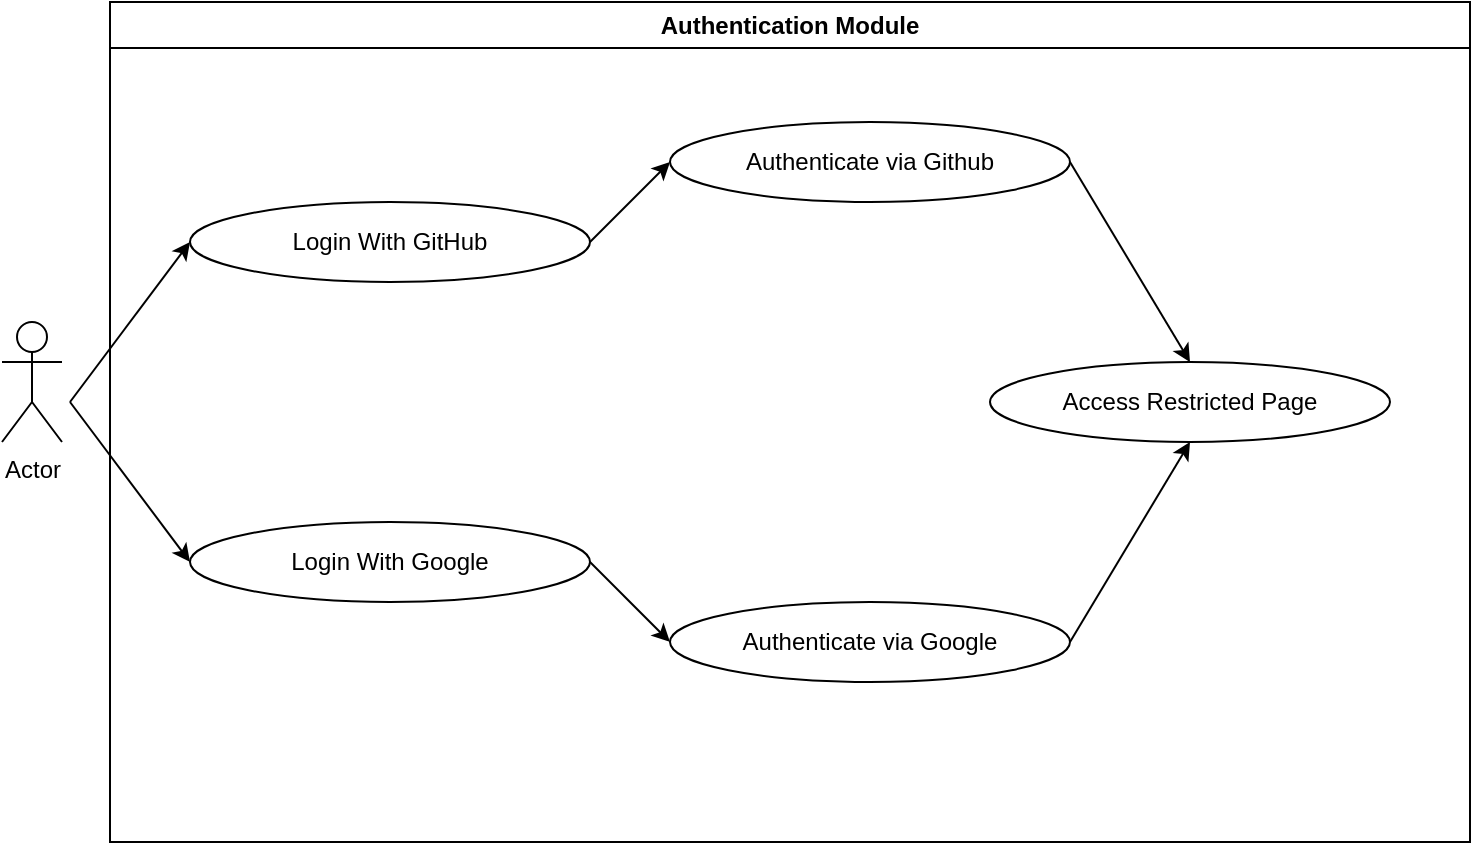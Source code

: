 <mxfile version="22.1.16" type="github">
  <diagram name="Page-1" id="YOafAM3x802z-2lJPLI0">
    <mxGraphModel dx="875" dy="435" grid="1" gridSize="10" guides="1" tooltips="1" connect="1" arrows="1" fold="1" page="1" pageScale="1" pageWidth="827" pageHeight="1169" math="0" shadow="0">
      <root>
        <mxCell id="0" />
        <mxCell id="1" parent="0" />
        <mxCell id="r3_mbHRN_LjCvHjCb5Vp-2" value="Authentication Module" style="swimlane;whiteSpace=wrap;html=1;" parent="1" vertex="1">
          <mxGeometry x="80" y="100" width="680" height="420" as="geometry" />
        </mxCell>
        <mxCell id="r3_mbHRN_LjCvHjCb5Vp-15" value="Login With GitHub" style="ellipse;whiteSpace=wrap;html=1;" parent="r3_mbHRN_LjCvHjCb5Vp-2" vertex="1">
          <mxGeometry x="40" y="100" width="200" height="40" as="geometry" />
        </mxCell>
        <mxCell id="r3_mbHRN_LjCvHjCb5Vp-16" value="Login With Google" style="ellipse;whiteSpace=wrap;html=1;" parent="r3_mbHRN_LjCvHjCb5Vp-2" vertex="1">
          <mxGeometry x="40" y="260" width="200" height="40" as="geometry" />
        </mxCell>
        <mxCell id="r3_mbHRN_LjCvHjCb5Vp-17" value="Authenticate via Github" style="ellipse;whiteSpace=wrap;html=1;" parent="r3_mbHRN_LjCvHjCb5Vp-2" vertex="1">
          <mxGeometry x="280" y="60" width="200" height="40" as="geometry" />
        </mxCell>
        <mxCell id="r3_mbHRN_LjCvHjCb5Vp-18" value="Authenticate via Google" style="ellipse;whiteSpace=wrap;html=1;" parent="r3_mbHRN_LjCvHjCb5Vp-2" vertex="1">
          <mxGeometry x="280" y="300" width="200" height="40" as="geometry" />
        </mxCell>
        <mxCell id="r3_mbHRN_LjCvHjCb5Vp-19" value="Access Restricted Page" style="ellipse;whiteSpace=wrap;html=1;" parent="r3_mbHRN_LjCvHjCb5Vp-2" vertex="1">
          <mxGeometry x="440" y="180" width="200" height="40" as="geometry" />
        </mxCell>
        <mxCell id="r3_mbHRN_LjCvHjCb5Vp-20" value="" style="endArrow=classic;html=1;rounded=0;entryX=0;entryY=0.5;entryDx=0;entryDy=0;" parent="r3_mbHRN_LjCvHjCb5Vp-2" target="r3_mbHRN_LjCvHjCb5Vp-15" edge="1">
          <mxGeometry width="50" height="50" relative="1" as="geometry">
            <mxPoint x="-20" y="200" as="sourcePoint" />
            <mxPoint x="30" y="150" as="targetPoint" />
          </mxGeometry>
        </mxCell>
        <mxCell id="r3_mbHRN_LjCvHjCb5Vp-22" value="" style="endArrow=classic;html=1;rounded=0;exitX=1;exitY=0.5;exitDx=0;exitDy=0;entryX=0;entryY=0.5;entryDx=0;entryDy=0;" parent="r3_mbHRN_LjCvHjCb5Vp-2" source="r3_mbHRN_LjCvHjCb5Vp-15" target="r3_mbHRN_LjCvHjCb5Vp-17" edge="1">
          <mxGeometry width="50" height="50" relative="1" as="geometry">
            <mxPoint x="230" y="190" as="sourcePoint" />
            <mxPoint x="280" y="140" as="targetPoint" />
          </mxGeometry>
        </mxCell>
        <mxCell id="r3_mbHRN_LjCvHjCb5Vp-23" value="" style="endArrow=classic;html=1;rounded=0;exitX=1;exitY=0.5;exitDx=0;exitDy=0;entryX=0;entryY=0.5;entryDx=0;entryDy=0;" parent="r3_mbHRN_LjCvHjCb5Vp-2" source="r3_mbHRN_LjCvHjCb5Vp-16" target="r3_mbHRN_LjCvHjCb5Vp-18" edge="1">
          <mxGeometry width="50" height="50" relative="1" as="geometry">
            <mxPoint x="300" y="300" as="sourcePoint" />
            <mxPoint x="350" y="250" as="targetPoint" />
          </mxGeometry>
        </mxCell>
        <mxCell id="r3_mbHRN_LjCvHjCb5Vp-24" value="" style="endArrow=classic;html=1;rounded=0;exitX=1;exitY=0.5;exitDx=0;exitDy=0;entryX=0.5;entryY=0;entryDx=0;entryDy=0;" parent="r3_mbHRN_LjCvHjCb5Vp-2" source="r3_mbHRN_LjCvHjCb5Vp-17" target="r3_mbHRN_LjCvHjCb5Vp-19" edge="1">
          <mxGeometry width="50" height="50" relative="1" as="geometry">
            <mxPoint x="380" y="200" as="sourcePoint" />
            <mxPoint x="430" y="150" as="targetPoint" />
          </mxGeometry>
        </mxCell>
        <mxCell id="r3_mbHRN_LjCvHjCb5Vp-25" value="" style="endArrow=classic;html=1;rounded=0;exitX=1;exitY=0.5;exitDx=0;exitDy=0;entryX=0.5;entryY=1;entryDx=0;entryDy=0;" parent="r3_mbHRN_LjCvHjCb5Vp-2" source="r3_mbHRN_LjCvHjCb5Vp-18" target="r3_mbHRN_LjCvHjCb5Vp-19" edge="1">
          <mxGeometry width="50" height="50" relative="1" as="geometry">
            <mxPoint x="390" y="290" as="sourcePoint" />
            <mxPoint x="440" y="240" as="targetPoint" />
          </mxGeometry>
        </mxCell>
        <mxCell id="r3_mbHRN_LjCvHjCb5Vp-14" value="Actor" style="shape=umlActor;verticalLabelPosition=bottom;verticalAlign=top;html=1;outlineConnect=0;" parent="1" vertex="1">
          <mxGeometry x="26" y="260" width="30" height="60" as="geometry" />
        </mxCell>
        <mxCell id="r3_mbHRN_LjCvHjCb5Vp-21" value="" style="endArrow=classic;html=1;rounded=0;entryX=0;entryY=0.5;entryDx=0;entryDy=0;" parent="1" target="r3_mbHRN_LjCvHjCb5Vp-16" edge="1">
          <mxGeometry width="50" height="50" relative="1" as="geometry">
            <mxPoint x="60" y="300" as="sourcePoint" />
            <mxPoint x="170" y="280" as="targetPoint" />
          </mxGeometry>
        </mxCell>
      </root>
    </mxGraphModel>
  </diagram>
</mxfile>
